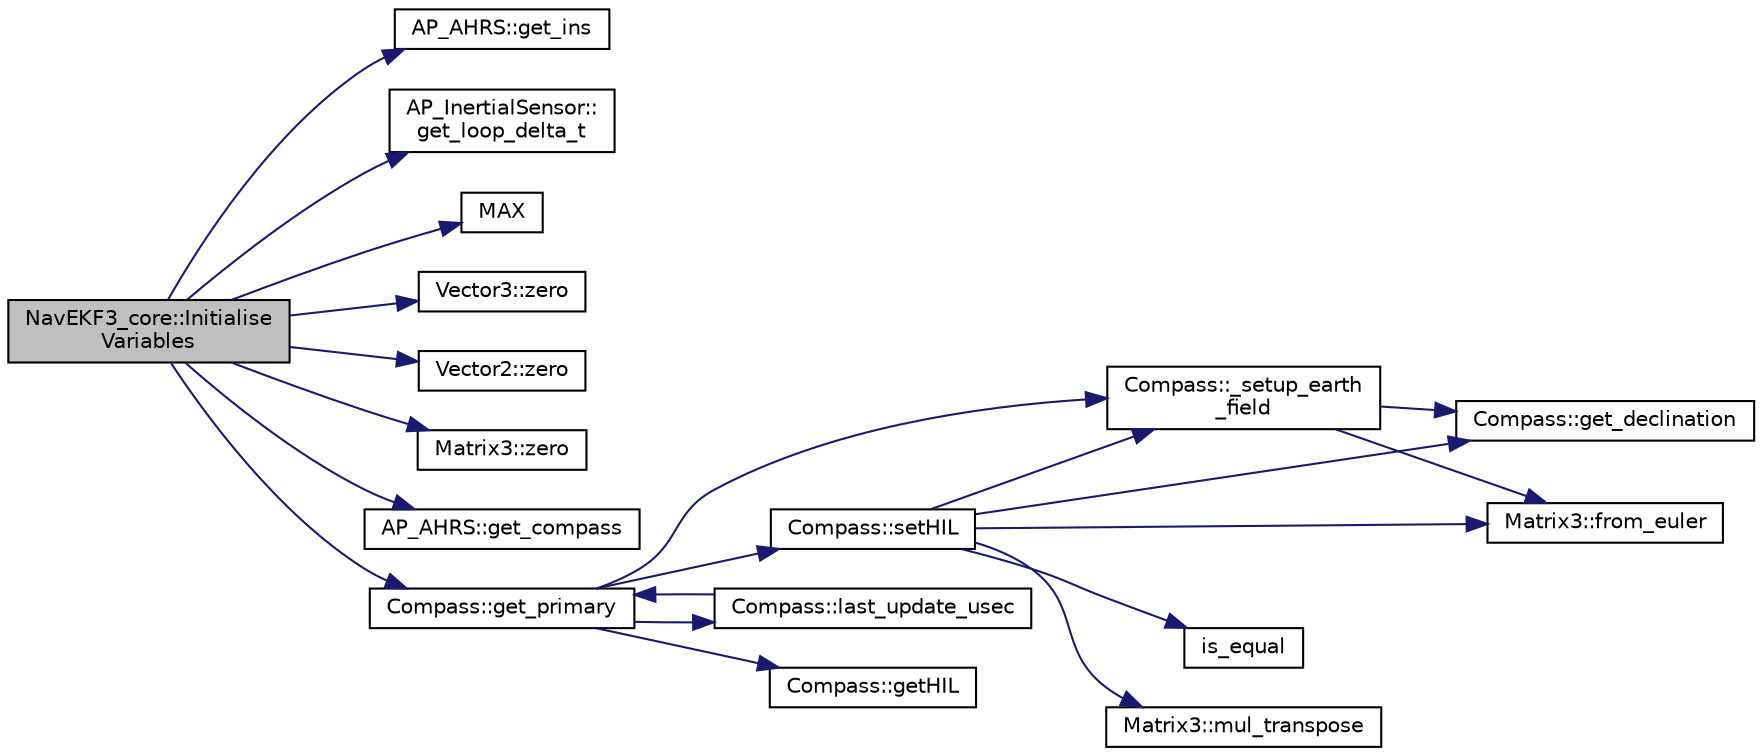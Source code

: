 digraph "NavEKF3_core::InitialiseVariables"
{
 // INTERACTIVE_SVG=YES
  edge [fontname="Helvetica",fontsize="10",labelfontname="Helvetica",labelfontsize="10"];
  node [fontname="Helvetica",fontsize="10",shape=record];
  rankdir="LR";
  Node1 [label="NavEKF3_core::Initialise\lVariables",height=0.2,width=0.4,color="black", fillcolor="grey75", style="filled", fontcolor="black"];
  Node1 -> Node2 [color="midnightblue",fontsize="10",style="solid",fontname="Helvetica"];
  Node2 [label="AP_AHRS::get_ins",height=0.2,width=0.4,color="black", fillcolor="white", style="filled",URL="$classAP__AHRS.html#a14398c5d2ae68bbe1c67482a91909ad9"];
  Node1 -> Node3 [color="midnightblue",fontsize="10",style="solid",fontname="Helvetica"];
  Node3 [label="AP_InertialSensor::\lget_loop_delta_t",height=0.2,width=0.4,color="black", fillcolor="white", style="filled",URL="$classAP__InertialSensor.html#a2f4bc45cbad98a18a4d74210bf62e9c3"];
  Node1 -> Node4 [color="midnightblue",fontsize="10",style="solid",fontname="Helvetica"];
  Node4 [label="MAX",height=0.2,width=0.4,color="black", fillcolor="white", style="filled",URL="$AP__Math_8h.html#a5c0b5c82749ac54970b2699d3c10ee9b"];
  Node1 -> Node5 [color="midnightblue",fontsize="10",style="solid",fontname="Helvetica"];
  Node5 [label="Vector3::zero",height=0.2,width=0.4,color="black", fillcolor="white", style="filled",URL="$classVector3.html#adf1769d5ee5df2f8585df2f540fa5efe"];
  Node1 -> Node6 [color="midnightblue",fontsize="10",style="solid",fontname="Helvetica"];
  Node6 [label="Vector2::zero",height=0.2,width=0.4,color="black", fillcolor="white", style="filled",URL="$structVector2.html#a6b537328ae913e3e7267b539e7a4af92"];
  Node1 -> Node7 [color="midnightblue",fontsize="10",style="solid",fontname="Helvetica"];
  Node7 [label="Matrix3::zero",height=0.2,width=0.4,color="black", fillcolor="white", style="filled",URL="$classMatrix3.html#a90cfd0bec53253429603b5600dcdce81"];
  Node1 -> Node8 [color="midnightblue",fontsize="10",style="solid",fontname="Helvetica"];
  Node8 [label="AP_AHRS::get_compass",height=0.2,width=0.4,color="black", fillcolor="white", style="filled",URL="$classAP__AHRS.html#adf808841de62499bc8c388fc798d47f1"];
  Node1 -> Node9 [color="midnightblue",fontsize="10",style="solid",fontname="Helvetica"];
  Node9 [label="Compass::get_primary",height=0.2,width=0.4,color="black", fillcolor="white", style="filled",URL="$classCompass.html#a0120c84cc915d5a34aafedc1ce3f5186"];
  Node9 -> Node10 [color="midnightblue",fontsize="10",style="solid",fontname="Helvetica"];
  Node10 [label="Compass::setHIL",height=0.2,width=0.4,color="black", fillcolor="white", style="filled",URL="$classCompass.html#a30a8fa22b1e7ee8eec8143732d40716d"];
  Node10 -> Node11 [color="midnightblue",fontsize="10",style="solid",fontname="Helvetica"];
  Node11 [label="Matrix3::from_euler",height=0.2,width=0.4,color="black", fillcolor="white", style="filled",URL="$classMatrix3.html#a62587bd216436f09f06b9e1330f84bc0"];
  Node10 -> Node12 [color="midnightblue",fontsize="10",style="solid",fontname="Helvetica"];
  Node12 [label="is_equal",height=0.2,width=0.4,color="black", fillcolor="white", style="filled",URL="$AP__Math_8cpp.html#accbd9f8bbc0adacd51efa66fad490c24"];
  Node10 -> Node13 [color="midnightblue",fontsize="10",style="solid",fontname="Helvetica"];
  Node13 [label="Compass::get_declination",height=0.2,width=0.4,color="black", fillcolor="white", style="filled",URL="$classCompass.html#a5051de1d15ee203600422235ab93c88c"];
  Node10 -> Node14 [color="midnightblue",fontsize="10",style="solid",fontname="Helvetica"];
  Node14 [label="Compass::_setup_earth\l_field",height=0.2,width=0.4,color="black", fillcolor="white", style="filled",URL="$classCompass.html#a0bc30e897c2c0c412120e1b1337bd1cb"];
  Node14 -> Node11 [color="midnightblue",fontsize="10",style="solid",fontname="Helvetica"];
  Node14 -> Node13 [color="midnightblue",fontsize="10",style="solid",fontname="Helvetica"];
  Node10 -> Node15 [color="midnightblue",fontsize="10",style="solid",fontname="Helvetica"];
  Node15 [label="Matrix3::mul_transpose",height=0.2,width=0.4,color="black", fillcolor="white", style="filled",URL="$classMatrix3.html#a3705734aec6b67d729011cd792d7398a"];
  Node9 -> Node16 [color="midnightblue",fontsize="10",style="solid",fontname="Helvetica"];
  Node16 [label="Compass::last_update_usec",height=0.2,width=0.4,color="black", fillcolor="white", style="filled",URL="$classCompass.html#a9600516e0dbde9186d3b14b3457af013"];
  Node16 -> Node9 [color="midnightblue",fontsize="10",style="solid",fontname="Helvetica"];
  Node9 -> Node17 [color="midnightblue",fontsize="10",style="solid",fontname="Helvetica"];
  Node17 [label="Compass::getHIL",height=0.2,width=0.4,color="black", fillcolor="white", style="filled",URL="$classCompass.html#a4d696bdfb4d2ab9f0646d413cb6a0ee4"];
  Node9 -> Node14 [color="midnightblue",fontsize="10",style="solid",fontname="Helvetica"];
}
